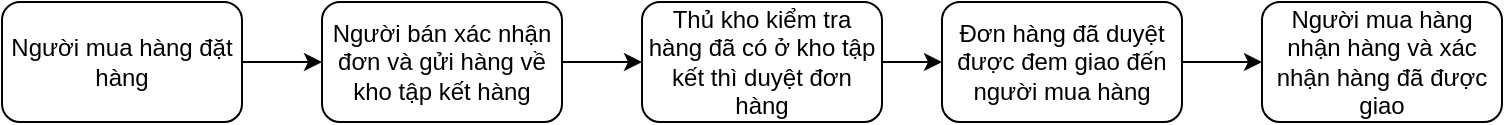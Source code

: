 <mxfile version="14.9.0" type="github">
  <diagram id="mhvoOG88jGW_0UVHlXRX" name="Page-1">
    <mxGraphModel dx="309" dy="500" grid="1" gridSize="10" guides="1" tooltips="1" connect="1" arrows="1" fold="1" page="1" pageScale="1" pageWidth="827" pageHeight="1169" math="0" shadow="0">
      <root>
        <mxCell id="0" />
        <mxCell id="1" parent="0" />
        <mxCell id="3SAwy5i2-7SL_gy8jVU0-1" value="Người mua hàng đặt hàng" style="rounded=1;whiteSpace=wrap;html=1;" vertex="1" parent="1">
          <mxGeometry y="170" width="120" height="60" as="geometry" />
        </mxCell>
        <mxCell id="3SAwy5i2-7SL_gy8jVU0-2" value="Người bán xác nhận đơn và gửi hàng về kho tập kết hàng" style="rounded=1;whiteSpace=wrap;html=1;" vertex="1" parent="1">
          <mxGeometry x="160" y="170" width="120" height="60" as="geometry" />
        </mxCell>
        <mxCell id="3SAwy5i2-7SL_gy8jVU0-3" value="Thủ kho kiểm tra hàng đã có ở kho tập kết thì duyệt đơn hàng" style="rounded=1;whiteSpace=wrap;html=1;" vertex="1" parent="1">
          <mxGeometry x="320" y="170" width="120" height="60" as="geometry" />
        </mxCell>
        <mxCell id="3SAwy5i2-7SL_gy8jVU0-4" value="Đơn hàng đã duyệt được đem giao đến người mua hàng" style="rounded=1;whiteSpace=wrap;html=1;" vertex="1" parent="1">
          <mxGeometry x="470" y="170" width="120" height="60" as="geometry" />
        </mxCell>
        <mxCell id="3SAwy5i2-7SL_gy8jVU0-5" value="Người mua hàng nhận hàng và xác nhận hàng đã được giao" style="rounded=1;whiteSpace=wrap;html=1;" vertex="1" parent="1">
          <mxGeometry x="630" y="170" width="120" height="60" as="geometry" />
        </mxCell>
        <mxCell id="3SAwy5i2-7SL_gy8jVU0-6" value="" style="endArrow=classic;html=1;exitX=1;exitY=0.5;exitDx=0;exitDy=0;entryX=0;entryY=0.5;entryDx=0;entryDy=0;" edge="1" parent="1" source="3SAwy5i2-7SL_gy8jVU0-1" target="3SAwy5i2-7SL_gy8jVU0-2">
          <mxGeometry width="50" height="50" relative="1" as="geometry">
            <mxPoint x="50" y="350" as="sourcePoint" />
            <mxPoint x="100" y="300" as="targetPoint" />
          </mxGeometry>
        </mxCell>
        <mxCell id="3SAwy5i2-7SL_gy8jVU0-7" value="" style="endArrow=classic;html=1;exitX=1;exitY=0.5;exitDx=0;exitDy=0;entryX=0;entryY=0.5;entryDx=0;entryDy=0;" edge="1" parent="1" source="3SAwy5i2-7SL_gy8jVU0-2" target="3SAwy5i2-7SL_gy8jVU0-3">
          <mxGeometry width="50" height="50" relative="1" as="geometry">
            <mxPoint x="130" y="210" as="sourcePoint" />
            <mxPoint x="160" y="210" as="targetPoint" />
          </mxGeometry>
        </mxCell>
        <mxCell id="3SAwy5i2-7SL_gy8jVU0-8" value="" style="endArrow=classic;html=1;entryX=0;entryY=0.5;entryDx=0;entryDy=0;exitX=1;exitY=0.5;exitDx=0;exitDy=0;" edge="1" parent="1" source="3SAwy5i2-7SL_gy8jVU0-3" target="3SAwy5i2-7SL_gy8jVU0-4">
          <mxGeometry width="50" height="50" relative="1" as="geometry">
            <mxPoint x="420" y="200" as="sourcePoint" />
            <mxPoint x="170" y="220" as="targetPoint" />
          </mxGeometry>
        </mxCell>
        <mxCell id="3SAwy5i2-7SL_gy8jVU0-10" value="" style="endArrow=classic;html=1;exitX=1;exitY=0.5;exitDx=0;exitDy=0;entryX=0;entryY=0.5;entryDx=0;entryDy=0;" edge="1" parent="1" source="3SAwy5i2-7SL_gy8jVU0-4" target="3SAwy5i2-7SL_gy8jVU0-5">
          <mxGeometry width="50" height="50" relative="1" as="geometry">
            <mxPoint x="620" y="260" as="sourcePoint" />
            <mxPoint x="650" y="260" as="targetPoint" />
          </mxGeometry>
        </mxCell>
      </root>
    </mxGraphModel>
  </diagram>
</mxfile>
